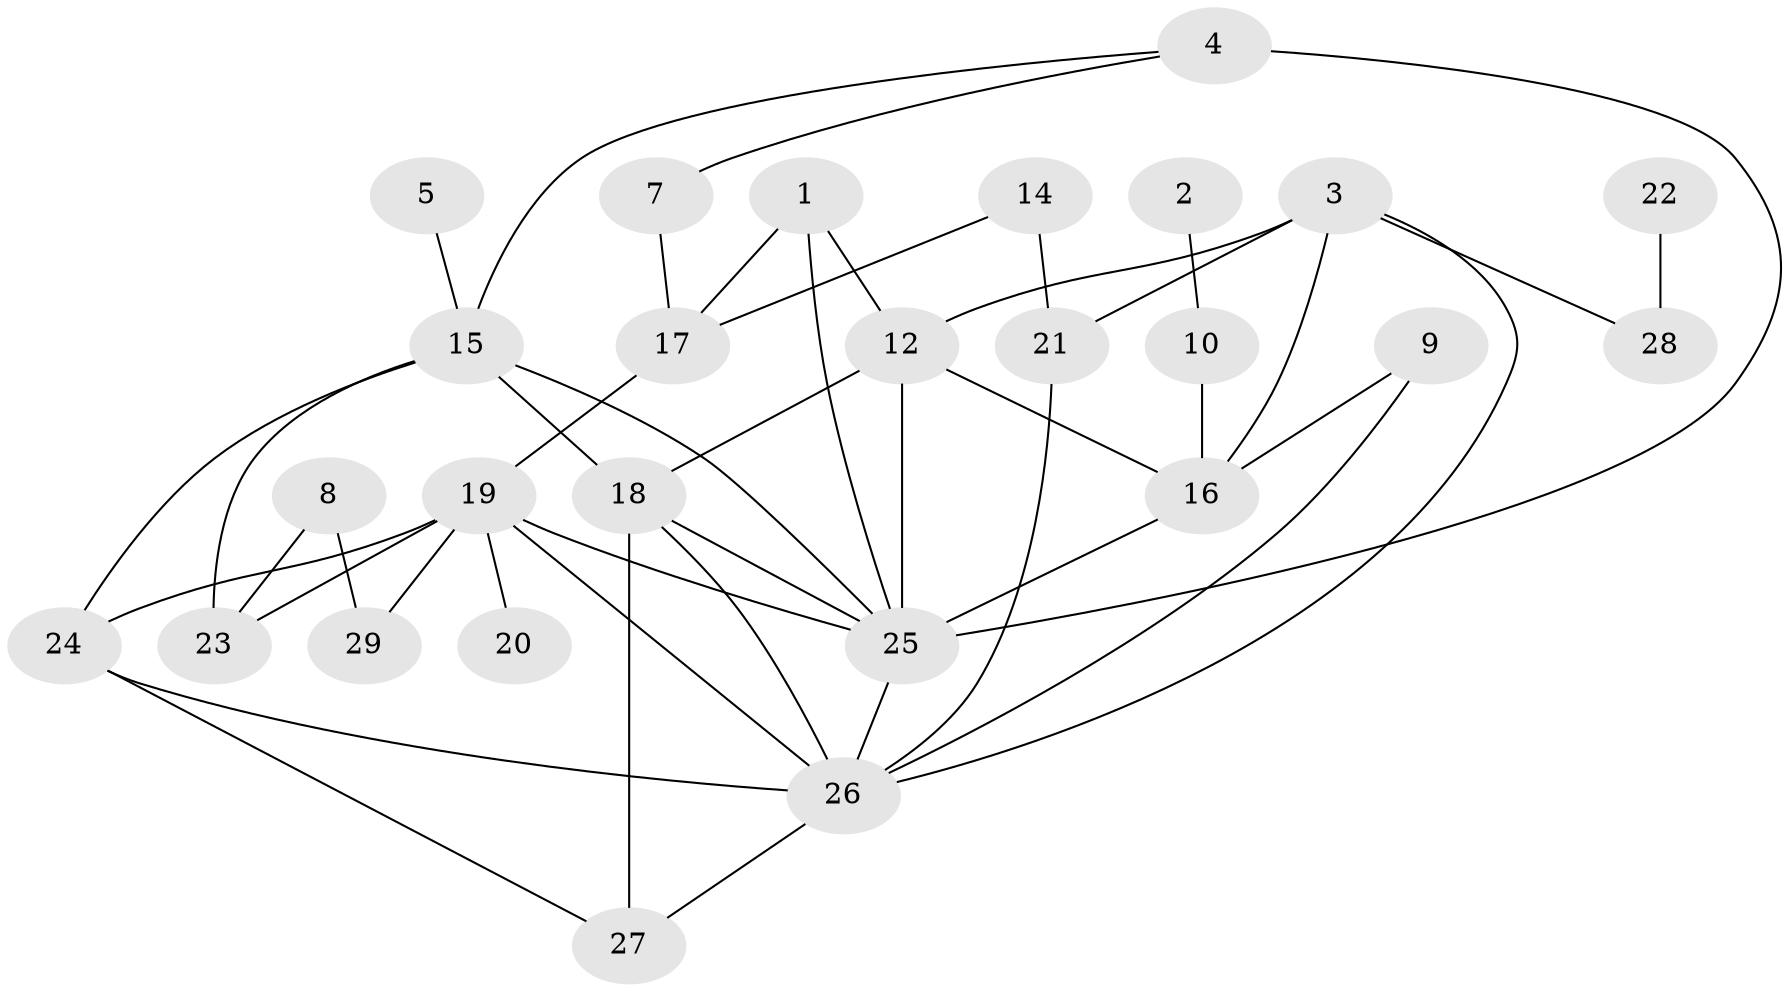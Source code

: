 // original degree distribution, {4: 0.1527777777777778, 3: 0.3194444444444444, 2: 0.2222222222222222, 7: 0.027777777777777776, 1: 0.16666666666666666, 6: 0.027777777777777776, 0: 0.041666666666666664, 5: 0.041666666666666664}
// Generated by graph-tools (version 1.1) at 2025/35/03/04/25 23:35:49]
// undirected, 26 vertices, 45 edges
graph export_dot {
  node [color=gray90,style=filled];
  1;
  2;
  3;
  4;
  5;
  7;
  8;
  9;
  10;
  12;
  14;
  15;
  16;
  17;
  18;
  19;
  20;
  21;
  22;
  23;
  24;
  25;
  26;
  27;
  28;
  29;
  1 -- 12 [weight=1.0];
  1 -- 17 [weight=2.0];
  1 -- 25 [weight=2.0];
  2 -- 10 [weight=1.0];
  3 -- 12 [weight=2.0];
  3 -- 16 [weight=1.0];
  3 -- 21 [weight=1.0];
  3 -- 26 [weight=1.0];
  3 -- 28 [weight=1.0];
  4 -- 7 [weight=1.0];
  4 -- 15 [weight=1.0];
  4 -- 25 [weight=2.0];
  5 -- 15 [weight=1.0];
  7 -- 17 [weight=1.0];
  8 -- 23 [weight=1.0];
  8 -- 29 [weight=1.0];
  9 -- 16 [weight=1.0];
  9 -- 26 [weight=1.0];
  10 -- 16 [weight=1.0];
  12 -- 16 [weight=1.0];
  12 -- 18 [weight=1.0];
  12 -- 25 [weight=2.0];
  14 -- 17 [weight=1.0];
  14 -- 21 [weight=2.0];
  15 -- 18 [weight=1.0];
  15 -- 23 [weight=1.0];
  15 -- 24 [weight=1.0];
  15 -- 25 [weight=1.0];
  16 -- 25 [weight=1.0];
  17 -- 19 [weight=1.0];
  18 -- 25 [weight=1.0];
  18 -- 26 [weight=1.0];
  18 -- 27 [weight=2.0];
  19 -- 20 [weight=1.0];
  19 -- 23 [weight=1.0];
  19 -- 24 [weight=1.0];
  19 -- 25 [weight=2.0];
  19 -- 26 [weight=1.0];
  19 -- 29 [weight=1.0];
  21 -- 26 [weight=1.0];
  22 -- 28 [weight=1.0];
  24 -- 26 [weight=1.0];
  24 -- 27 [weight=1.0];
  25 -- 26 [weight=1.0];
  26 -- 27 [weight=1.0];
}
